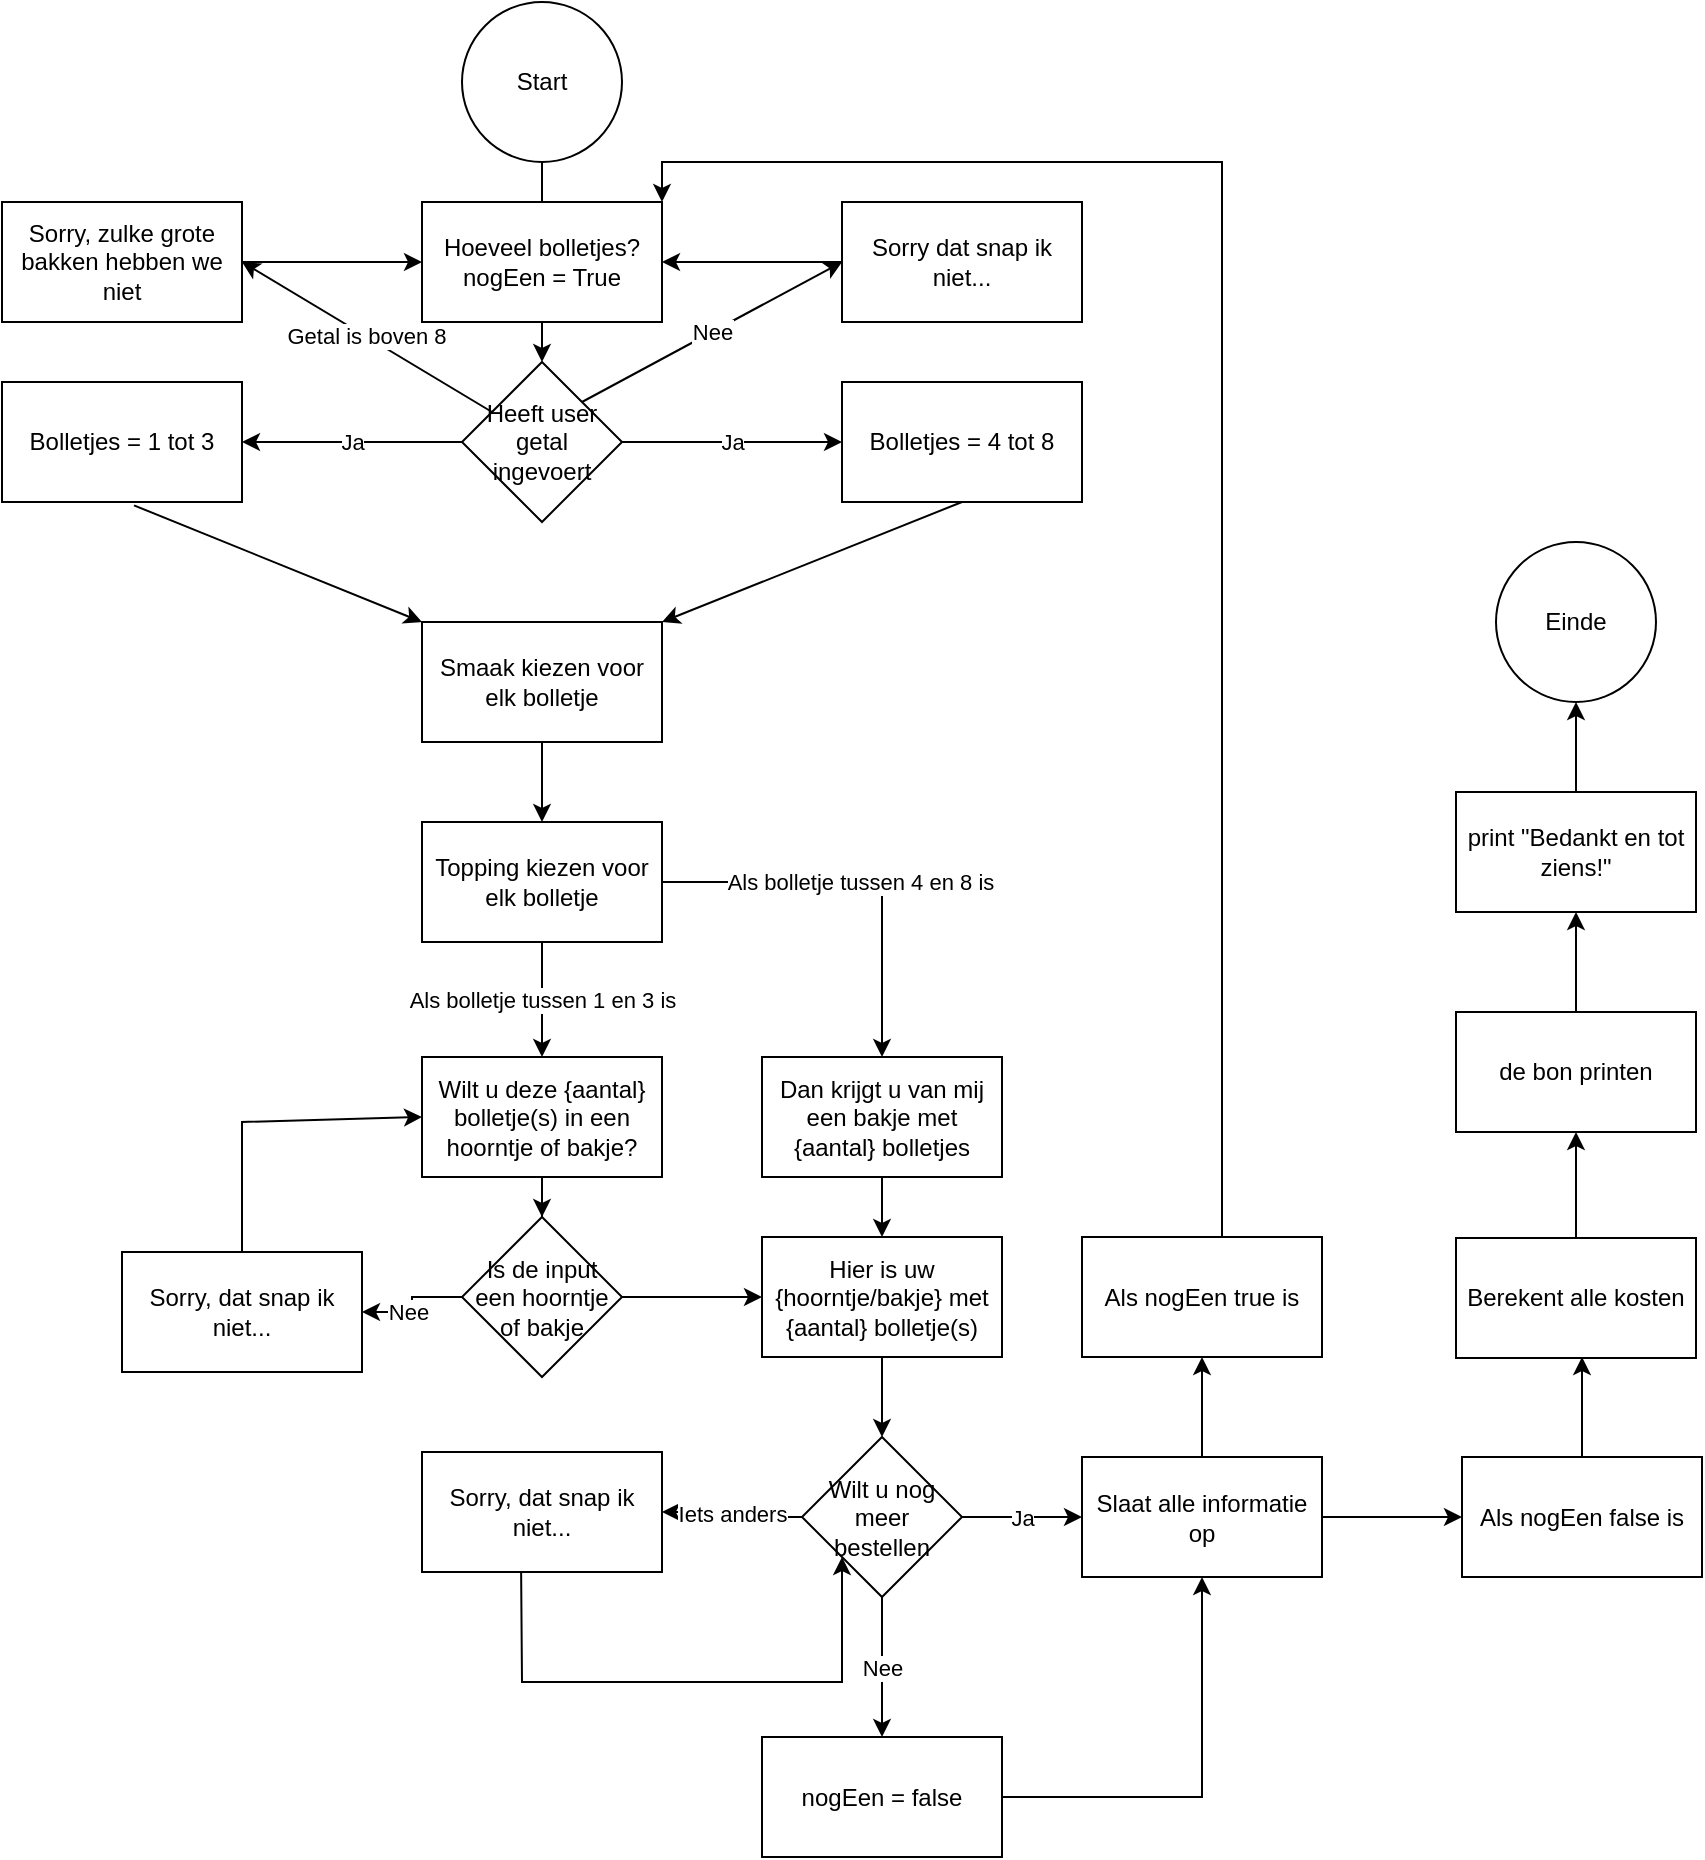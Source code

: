 <mxfile version="21.0.6" type="device"><diagram id="C5RBs43oDa-KdzZeNtuy" name="Page-1"><mxGraphModel dx="1838" dy="1067" grid="1" gridSize="10" guides="1" tooltips="1" connect="1" arrows="1" fold="1" page="1" pageScale="1" pageWidth="827" pageHeight="1169" math="0" shadow="0"><root><mxCell id="WIyWlLk6GJQsqaUBKTNV-0"/><mxCell id="WIyWlLk6GJQsqaUBKTNV-1" parent="WIyWlLk6GJQsqaUBKTNV-0"/><mxCell id="8XC5imtF4DJxDWNMWoVd-4" value="" style="edgeStyle=orthogonalEdgeStyle;rounded=0;orthogonalLoop=1;jettySize=auto;html=1;" parent="WIyWlLk6GJQsqaUBKTNV-1" source="8XC5imtF4DJxDWNMWoVd-2" edge="1"><mxGeometry relative="1" as="geometry"><mxPoint x="370" y="140" as="targetPoint"/></mxGeometry></mxCell><mxCell id="8XC5imtF4DJxDWNMWoVd-2" value="Start" style="ellipse;whiteSpace=wrap;html=1;" parent="WIyWlLk6GJQsqaUBKTNV-1" vertex="1"><mxGeometry x="330" y="20" width="80" height="80" as="geometry"/></mxCell><mxCell id="8XC5imtF4DJxDWNMWoVd-3" value="Hoeveel bolletjes?&lt;br&gt;nogEen = True" style="whiteSpace=wrap;html=1;" parent="WIyWlLk6GJQsqaUBKTNV-1" vertex="1"><mxGeometry x="310" y="120" width="120" height="60" as="geometry"/></mxCell><mxCell id="8XC5imtF4DJxDWNMWoVd-17" value="Ja" style="edgeStyle=orthogonalEdgeStyle;rounded=0;orthogonalLoop=1;jettySize=auto;html=1;" parent="WIyWlLk6GJQsqaUBKTNV-1" source="8XC5imtF4DJxDWNMWoVd-5" target="8XC5imtF4DJxDWNMWoVd-12" edge="1"><mxGeometry relative="1" as="geometry"/></mxCell><mxCell id="8XC5imtF4DJxDWNMWoVd-18" value="Ja" style="edgeStyle=orthogonalEdgeStyle;rounded=0;orthogonalLoop=1;jettySize=auto;html=1;" parent="WIyWlLk6GJQsqaUBKTNV-1" source="8XC5imtF4DJxDWNMWoVd-5" target="8XC5imtF4DJxDWNMWoVd-10" edge="1"><mxGeometry relative="1" as="geometry"/></mxCell><mxCell id="8XC5imtF4DJxDWNMWoVd-5" value="Heeft user getal ingevoert" style="rhombus;whiteSpace=wrap;html=1;" parent="WIyWlLk6GJQsqaUBKTNV-1" vertex="1"><mxGeometry x="330" y="200" width="80" height="80" as="geometry"/></mxCell><mxCell id="8XC5imtF4DJxDWNMWoVd-6" value="" style="endArrow=classic;html=1;rounded=0;exitX=0.5;exitY=1;exitDx=0;exitDy=0;entryX=0.5;entryY=0;entryDx=0;entryDy=0;" parent="WIyWlLk6GJQsqaUBKTNV-1" source="8XC5imtF4DJxDWNMWoVd-3" target="8XC5imtF4DJxDWNMWoVd-5" edge="1"><mxGeometry width="50" height="50" relative="1" as="geometry"><mxPoint x="370" y="200" as="sourcePoint"/><mxPoint x="370" y="240" as="targetPoint"/></mxGeometry></mxCell><mxCell id="8XC5imtF4DJxDWNMWoVd-10" value="Bolletjes = 1 tot 3" style="whiteSpace=wrap;html=1;" parent="WIyWlLk6GJQsqaUBKTNV-1" vertex="1"><mxGeometry x="100" y="210" width="120" height="60" as="geometry"/></mxCell><mxCell id="8XC5imtF4DJxDWNMWoVd-12" value="Bolletjes = 4 tot 8" style="whiteSpace=wrap;html=1;" parent="WIyWlLk6GJQsqaUBKTNV-1" vertex="1"><mxGeometry x="520" y="210" width="120" height="60" as="geometry"/></mxCell><mxCell id="8XC5imtF4DJxDWNMWoVd-19" value="Sorry dat snap ik niet..." style="rounded=0;whiteSpace=wrap;html=1;" parent="WIyWlLk6GJQsqaUBKTNV-1" vertex="1"><mxGeometry x="520" y="120" width="120" height="60" as="geometry"/></mxCell><mxCell id="8XC5imtF4DJxDWNMWoVd-21" value="Nee" style="endArrow=classic;html=1;rounded=0;entryX=0;entryY=0.5;entryDx=0;entryDy=0;exitX=1;exitY=0;exitDx=0;exitDy=0;" parent="WIyWlLk6GJQsqaUBKTNV-1" source="8XC5imtF4DJxDWNMWoVd-5" target="8XC5imtF4DJxDWNMWoVd-19" edge="1"><mxGeometry width="50" height="50" relative="1" as="geometry"><mxPoint x="370" y="310" as="sourcePoint"/><mxPoint x="420" y="260" as="targetPoint"/></mxGeometry></mxCell><mxCell id="8XC5imtF4DJxDWNMWoVd-22" value="Sorry, zulke grote bakken hebben we niet" style="rounded=0;whiteSpace=wrap;html=1;" parent="WIyWlLk6GJQsqaUBKTNV-1" vertex="1"><mxGeometry x="100" y="120" width="120" height="60" as="geometry"/></mxCell><mxCell id="8XC5imtF4DJxDWNMWoVd-24" value="" style="endArrow=classic;html=1;rounded=0;exitX=0;exitY=0.5;exitDx=0;exitDy=0;entryX=1;entryY=0.5;entryDx=0;entryDy=0;" parent="WIyWlLk6GJQsqaUBKTNV-1" source="8XC5imtF4DJxDWNMWoVd-19" target="8XC5imtF4DJxDWNMWoVd-3" edge="1"><mxGeometry width="50" height="50" relative="1" as="geometry"><mxPoint x="290" y="240" as="sourcePoint"/><mxPoint x="340" y="190" as="targetPoint"/></mxGeometry></mxCell><mxCell id="8XC5imtF4DJxDWNMWoVd-25" value="" style="endArrow=classic;html=1;rounded=0;exitX=1;exitY=0.5;exitDx=0;exitDy=0;entryX=0;entryY=0.5;entryDx=0;entryDy=0;" parent="WIyWlLk6GJQsqaUBKTNV-1" source="8XC5imtF4DJxDWNMWoVd-22" target="8XC5imtF4DJxDWNMWoVd-3" edge="1"><mxGeometry width="50" height="50" relative="1" as="geometry"><mxPoint x="290" y="240" as="sourcePoint"/><mxPoint x="340" y="190" as="targetPoint"/></mxGeometry></mxCell><mxCell id="8XC5imtF4DJxDWNMWoVd-31" value="" style="edgeStyle=orthogonalEdgeStyle;rounded=0;orthogonalLoop=1;jettySize=auto;html=1;" parent="WIyWlLk6GJQsqaUBKTNV-1" source="8XC5imtF4DJxDWNMWoVd-26" target="8XC5imtF4DJxDWNMWoVd-30" edge="1"><mxGeometry relative="1" as="geometry"/></mxCell><mxCell id="8XC5imtF4DJxDWNMWoVd-26" value="Wilt u deze {aantal} bolletje(s) in een hoorntje of bakje?" style="whiteSpace=wrap;html=1;" parent="WIyWlLk6GJQsqaUBKTNV-1" vertex="1"><mxGeometry x="310" y="547.5" width="120" height="60" as="geometry"/></mxCell><mxCell id="8XC5imtF4DJxDWNMWoVd-52" value="" style="edgeStyle=orthogonalEdgeStyle;rounded=0;orthogonalLoop=1;jettySize=auto;html=1;" parent="WIyWlLk6GJQsqaUBKTNV-1" source="8XC5imtF4DJxDWNMWoVd-28" target="8XC5imtF4DJxDWNMWoVd-39" edge="1"><mxGeometry relative="1" as="geometry"/></mxCell><mxCell id="8XC5imtF4DJxDWNMWoVd-28" value="Hier is uw {hoorntje/bakje} met {aantal} bolletje(s)" style="whiteSpace=wrap;html=1;" parent="WIyWlLk6GJQsqaUBKTNV-1" vertex="1"><mxGeometry x="480" y="637.5" width="120" height="60" as="geometry"/></mxCell><mxCell id="8XC5imtF4DJxDWNMWoVd-33" value="" style="edgeStyle=orthogonalEdgeStyle;rounded=0;orthogonalLoop=1;jettySize=auto;html=1;" parent="WIyWlLk6GJQsqaUBKTNV-1" source="8XC5imtF4DJxDWNMWoVd-30" target="8XC5imtF4DJxDWNMWoVd-32" edge="1"><mxGeometry relative="1" as="geometry"/></mxCell><mxCell id="8XC5imtF4DJxDWNMWoVd-35" value="Nee" style="edgeLabel;html=1;align=center;verticalAlign=middle;resizable=0;points=[];" parent="8XC5imtF4DJxDWNMWoVd-33" vertex="1" connectable="0"><mxGeometry x="0.222" relative="1" as="geometry"><mxPoint as="offset"/></mxGeometry></mxCell><mxCell id="sXqHCZUTmR_cr2lsKvwE-14" value="" style="edgeStyle=orthogonalEdgeStyle;rounded=0;orthogonalLoop=1;jettySize=auto;html=1;" edge="1" parent="WIyWlLk6GJQsqaUBKTNV-1" source="8XC5imtF4DJxDWNMWoVd-30" target="8XC5imtF4DJxDWNMWoVd-28"><mxGeometry relative="1" as="geometry"/></mxCell><mxCell id="8XC5imtF4DJxDWNMWoVd-30" value="Is de input een hoorntje of bakje" style="rhombus;whiteSpace=wrap;html=1;" parent="WIyWlLk6GJQsqaUBKTNV-1" vertex="1"><mxGeometry x="330" y="627.5" width="80" height="80" as="geometry"/></mxCell><mxCell id="8XC5imtF4DJxDWNMWoVd-32" value="Sorry, dat snap ik niet..." style="whiteSpace=wrap;html=1;" parent="WIyWlLk6GJQsqaUBKTNV-1" vertex="1"><mxGeometry x="160" y="645" width="120" height="60" as="geometry"/></mxCell><mxCell id="8XC5imtF4DJxDWNMWoVd-43" value="Iets anders" style="edgeStyle=orthogonalEdgeStyle;rounded=0;orthogonalLoop=1;jettySize=auto;html=1;" parent="WIyWlLk6GJQsqaUBKTNV-1" source="8XC5imtF4DJxDWNMWoVd-39" target="8XC5imtF4DJxDWNMWoVd-42" edge="1"><mxGeometry relative="1" as="geometry"/></mxCell><mxCell id="o_mMpUgfOb1iMkig_dL_-8" value="Nee" style="edgeStyle=orthogonalEdgeStyle;rounded=0;orthogonalLoop=1;jettySize=auto;html=1;" parent="WIyWlLk6GJQsqaUBKTNV-1" source="8XC5imtF4DJxDWNMWoVd-39" target="o_mMpUgfOb1iMkig_dL_-4" edge="1"><mxGeometry relative="1" as="geometry"/></mxCell><mxCell id="o_mMpUgfOb1iMkig_dL_-9" value="Ja" style="edgeStyle=orthogonalEdgeStyle;rounded=0;orthogonalLoop=1;jettySize=auto;html=1;" parent="WIyWlLk6GJQsqaUBKTNV-1" source="8XC5imtF4DJxDWNMWoVd-39" target="o_mMpUgfOb1iMkig_dL_-0" edge="1"><mxGeometry relative="1" as="geometry"/></mxCell><mxCell id="8XC5imtF4DJxDWNMWoVd-39" value="Wilt u nog meer bestellen" style="rhombus;whiteSpace=wrap;html=1;" parent="WIyWlLk6GJQsqaUBKTNV-1" vertex="1"><mxGeometry x="500" y="737.5" width="80" height="80" as="geometry"/></mxCell><mxCell id="8XC5imtF4DJxDWNMWoVd-42" value="Sorry, dat snap ik niet..." style="whiteSpace=wrap;html=1;" parent="WIyWlLk6GJQsqaUBKTNV-1" vertex="1"><mxGeometry x="310" y="745" width="120" height="60" as="geometry"/></mxCell><mxCell id="8XC5imtF4DJxDWNMWoVd-47" value="Einde" style="ellipse;whiteSpace=wrap;html=1;" parent="WIyWlLk6GJQsqaUBKTNV-1" vertex="1"><mxGeometry x="847" y="290" width="80" height="80" as="geometry"/></mxCell><mxCell id="8XC5imtF4DJxDWNMWoVd-51" value="" style="edgeStyle=orthogonalEdgeStyle;rounded=0;orthogonalLoop=1;jettySize=auto;html=1;" parent="WIyWlLk6GJQsqaUBKTNV-1" source="8XC5imtF4DJxDWNMWoVd-49" target="8XC5imtF4DJxDWNMWoVd-28" edge="1"><mxGeometry relative="1" as="geometry"/></mxCell><mxCell id="8XC5imtF4DJxDWNMWoVd-49" value="Dan krijgt u van mij een bakje met {aantal} bolletjes" style="whiteSpace=wrap;html=1;" parent="WIyWlLk6GJQsqaUBKTNV-1" vertex="1"><mxGeometry x="480" y="547.5" width="120" height="60" as="geometry"/></mxCell><mxCell id="8XC5imtF4DJxDWNMWoVd-56" value="" style="edgeStyle=orthogonalEdgeStyle;rounded=0;orthogonalLoop=1;jettySize=auto;html=1;" parent="WIyWlLk6GJQsqaUBKTNV-1" source="8XC5imtF4DJxDWNMWoVd-54" target="8XC5imtF4DJxDWNMWoVd-47" edge="1"><mxGeometry relative="1" as="geometry"/></mxCell><mxCell id="8XC5imtF4DJxDWNMWoVd-54" value="print &quot;Bedankt en tot ziens!&quot;" style="rounded=0;whiteSpace=wrap;html=1;" parent="WIyWlLk6GJQsqaUBKTNV-1" vertex="1"><mxGeometry x="827" y="415" width="120" height="60" as="geometry"/></mxCell><mxCell id="o_mMpUgfOb1iMkig_dL_-13" value="" style="edgeStyle=orthogonalEdgeStyle;rounded=0;orthogonalLoop=1;jettySize=auto;html=1;" parent="WIyWlLk6GJQsqaUBKTNV-1" source="o_mMpUgfOb1iMkig_dL_-0" edge="1"><mxGeometry relative="1" as="geometry"><mxPoint x="830" y="777.5" as="targetPoint"/></mxGeometry></mxCell><mxCell id="o_mMpUgfOb1iMkig_dL_-19" value="" style="edgeStyle=orthogonalEdgeStyle;rounded=0;orthogonalLoop=1;jettySize=auto;html=1;" parent="WIyWlLk6GJQsqaUBKTNV-1" source="o_mMpUgfOb1iMkig_dL_-0" target="o_mMpUgfOb1iMkig_dL_-18" edge="1"><mxGeometry relative="1" as="geometry"/></mxCell><mxCell id="o_mMpUgfOb1iMkig_dL_-0" value="Slaat alle informatie op" style="whiteSpace=wrap;html=1;" parent="WIyWlLk6GJQsqaUBKTNV-1" vertex="1"><mxGeometry x="640" y="747.5" width="120" height="60" as="geometry"/></mxCell><mxCell id="o_mMpUgfOb1iMkig_dL_-10" style="edgeStyle=orthogonalEdgeStyle;rounded=0;orthogonalLoop=1;jettySize=auto;html=1;" parent="WIyWlLk6GJQsqaUBKTNV-1" source="o_mMpUgfOb1iMkig_dL_-4" target="o_mMpUgfOb1iMkig_dL_-0" edge="1"><mxGeometry relative="1" as="geometry"/></mxCell><mxCell id="o_mMpUgfOb1iMkig_dL_-4" value="nogEen = false" style="whiteSpace=wrap;html=1;" parent="WIyWlLk6GJQsqaUBKTNV-1" vertex="1"><mxGeometry x="480" y="887.5" width="120" height="60" as="geometry"/></mxCell><mxCell id="o_mMpUgfOb1iMkig_dL_-16" value="" style="edgeStyle=orthogonalEdgeStyle;rounded=0;orthogonalLoop=1;jettySize=auto;html=1;" parent="WIyWlLk6GJQsqaUBKTNV-1" edge="1"><mxGeometry relative="1" as="geometry"><mxPoint x="890" y="747.5" as="sourcePoint"/><mxPoint x="890" y="697.5" as="targetPoint"/></mxGeometry></mxCell><mxCell id="o_mMpUgfOb1iMkig_dL_-12" value="Als nogEen false is" style="whiteSpace=wrap;html=1;" parent="WIyWlLk6GJQsqaUBKTNV-1" vertex="1"><mxGeometry x="830" y="747.5" width="120" height="60" as="geometry"/></mxCell><mxCell id="o_mMpUgfOb1iMkig_dL_-17" value="" style="edgeStyle=orthogonalEdgeStyle;rounded=0;orthogonalLoop=1;jettySize=auto;html=1;" parent="WIyWlLk6GJQsqaUBKTNV-1" edge="1"><mxGeometry relative="1" as="geometry"><mxPoint x="887" y="525" as="sourcePoint"/><mxPoint x="887" y="475" as="targetPoint"/></mxGeometry></mxCell><mxCell id="o_mMpUgfOb1iMkig_dL_-15" value="de bon printen" style="whiteSpace=wrap;html=1;" parent="WIyWlLk6GJQsqaUBKTNV-1" vertex="1"><mxGeometry x="827" y="525" width="120" height="60" as="geometry"/></mxCell><mxCell id="sXqHCZUTmR_cr2lsKvwE-16" style="edgeStyle=orthogonalEdgeStyle;rounded=0;orthogonalLoop=1;jettySize=auto;html=1;entryX=1;entryY=0;entryDx=0;entryDy=0;" edge="1" parent="WIyWlLk6GJQsqaUBKTNV-1" source="o_mMpUgfOb1iMkig_dL_-18" target="8XC5imtF4DJxDWNMWoVd-3"><mxGeometry relative="1" as="geometry"><Array as="points"><mxPoint x="710" y="100"/><mxPoint x="430" y="100"/></Array></mxGeometry></mxCell><mxCell id="o_mMpUgfOb1iMkig_dL_-18" value="Als nogEen true is" style="whiteSpace=wrap;html=1;" parent="WIyWlLk6GJQsqaUBKTNV-1" vertex="1"><mxGeometry x="640" y="637.5" width="120" height="60" as="geometry"/></mxCell><mxCell id="sXqHCZUTmR_cr2lsKvwE-1" value="Getal is boven 8" style="endArrow=classic;html=1;rounded=0;" edge="1" parent="WIyWlLk6GJQsqaUBKTNV-1" source="8XC5imtF4DJxDWNMWoVd-5"><mxGeometry width="50" height="50" relative="1" as="geometry"><mxPoint x="290" y="400" as="sourcePoint"/><mxPoint x="220" y="150" as="targetPoint"/></mxGeometry></mxCell><mxCell id="sXqHCZUTmR_cr2lsKvwE-7" value="" style="edgeStyle=orthogonalEdgeStyle;rounded=0;orthogonalLoop=1;jettySize=auto;html=1;" edge="1" parent="WIyWlLk6GJQsqaUBKTNV-1" source="sXqHCZUTmR_cr2lsKvwE-4" target="sXqHCZUTmR_cr2lsKvwE-6"><mxGeometry relative="1" as="geometry"/></mxCell><mxCell id="sXqHCZUTmR_cr2lsKvwE-4" value="Smaak kiezen voor elk bolletje" style="whiteSpace=wrap;html=1;" vertex="1" parent="WIyWlLk6GJQsqaUBKTNV-1"><mxGeometry x="310" y="330" width="120" height="60" as="geometry"/></mxCell><mxCell id="sXqHCZUTmR_cr2lsKvwE-12" value="Als bolletje tussen 1 en 3 is" style="edgeStyle=orthogonalEdgeStyle;rounded=0;orthogonalLoop=1;jettySize=auto;html=1;" edge="1" parent="WIyWlLk6GJQsqaUBKTNV-1" source="sXqHCZUTmR_cr2lsKvwE-6" target="8XC5imtF4DJxDWNMWoVd-26"><mxGeometry relative="1" as="geometry"/></mxCell><mxCell id="sXqHCZUTmR_cr2lsKvwE-13" value="Als bolletje tussen 4 en 8 is" style="edgeStyle=orthogonalEdgeStyle;rounded=0;orthogonalLoop=1;jettySize=auto;html=1;entryX=0.5;entryY=0;entryDx=0;entryDy=0;" edge="1" parent="WIyWlLk6GJQsqaUBKTNV-1" source="sXqHCZUTmR_cr2lsKvwE-6" target="8XC5imtF4DJxDWNMWoVd-49"><mxGeometry relative="1" as="geometry"/></mxCell><mxCell id="sXqHCZUTmR_cr2lsKvwE-6" value="Topping kiezen voor elk bolletje" style="whiteSpace=wrap;html=1;" vertex="1" parent="WIyWlLk6GJQsqaUBKTNV-1"><mxGeometry x="310" y="430" width="120" height="60" as="geometry"/></mxCell><mxCell id="sXqHCZUTmR_cr2lsKvwE-8" value="" style="endArrow=classic;html=1;rounded=0;exitX=0.5;exitY=1;exitDx=0;exitDy=0;" edge="1" parent="WIyWlLk6GJQsqaUBKTNV-1" source="8XC5imtF4DJxDWNMWoVd-12"><mxGeometry width="50" height="50" relative="1" as="geometry"><mxPoint x="560" y="470" as="sourcePoint"/><mxPoint x="430" y="330" as="targetPoint"/></mxGeometry></mxCell><mxCell id="sXqHCZUTmR_cr2lsKvwE-9" value="" style="endArrow=classic;html=1;rounded=0;exitX=0.55;exitY=1.028;exitDx=0;exitDy=0;exitPerimeter=0;entryX=0;entryY=0;entryDx=0;entryDy=0;" edge="1" parent="WIyWlLk6GJQsqaUBKTNV-1" source="8XC5imtF4DJxDWNMWoVd-10" target="sXqHCZUTmR_cr2lsKvwE-4"><mxGeometry width="50" height="50" relative="1" as="geometry"><mxPoint x="540" y="500" as="sourcePoint"/><mxPoint x="590" y="450" as="targetPoint"/></mxGeometry></mxCell><mxCell id="sXqHCZUTmR_cr2lsKvwE-11" value="" style="endArrow=classic;html=1;rounded=0;exitX=0.5;exitY=0;exitDx=0;exitDy=0;entryX=0;entryY=0.5;entryDx=0;entryDy=0;" edge="1" parent="WIyWlLk6GJQsqaUBKTNV-1" source="8XC5imtF4DJxDWNMWoVd-32" target="8XC5imtF4DJxDWNMWoVd-26"><mxGeometry width="50" height="50" relative="1" as="geometry"><mxPoint x="90" y="660" as="sourcePoint"/><mxPoint x="140" y="610" as="targetPoint"/><Array as="points"><mxPoint x="220" y="580"/></Array></mxGeometry></mxCell><mxCell id="sXqHCZUTmR_cr2lsKvwE-15" value="" style="endArrow=classic;html=1;rounded=0;exitX=0.413;exitY=0.993;exitDx=0;exitDy=0;exitPerimeter=0;entryX=0;entryY=1;entryDx=0;entryDy=0;" edge="1" parent="WIyWlLk6GJQsqaUBKTNV-1" source="8XC5imtF4DJxDWNMWoVd-42" target="8XC5imtF4DJxDWNMWoVd-39"><mxGeometry width="50" height="50" relative="1" as="geometry"><mxPoint x="360" y="910" as="sourcePoint"/><mxPoint x="410" y="860" as="targetPoint"/><Array as="points"><mxPoint x="360" y="860"/><mxPoint x="520" y="860"/></Array></mxGeometry></mxCell><mxCell id="sXqHCZUTmR_cr2lsKvwE-18" value="" style="edgeStyle=orthogonalEdgeStyle;rounded=0;orthogonalLoop=1;jettySize=auto;html=1;" edge="1" parent="WIyWlLk6GJQsqaUBKTNV-1" source="sXqHCZUTmR_cr2lsKvwE-17" target="o_mMpUgfOb1iMkig_dL_-15"><mxGeometry relative="1" as="geometry"/></mxCell><mxCell id="sXqHCZUTmR_cr2lsKvwE-17" value="Berekent alle kosten" style="rounded=0;whiteSpace=wrap;html=1;" vertex="1" parent="WIyWlLk6GJQsqaUBKTNV-1"><mxGeometry x="827" y="638" width="120" height="60" as="geometry"/></mxCell></root></mxGraphModel></diagram></mxfile>